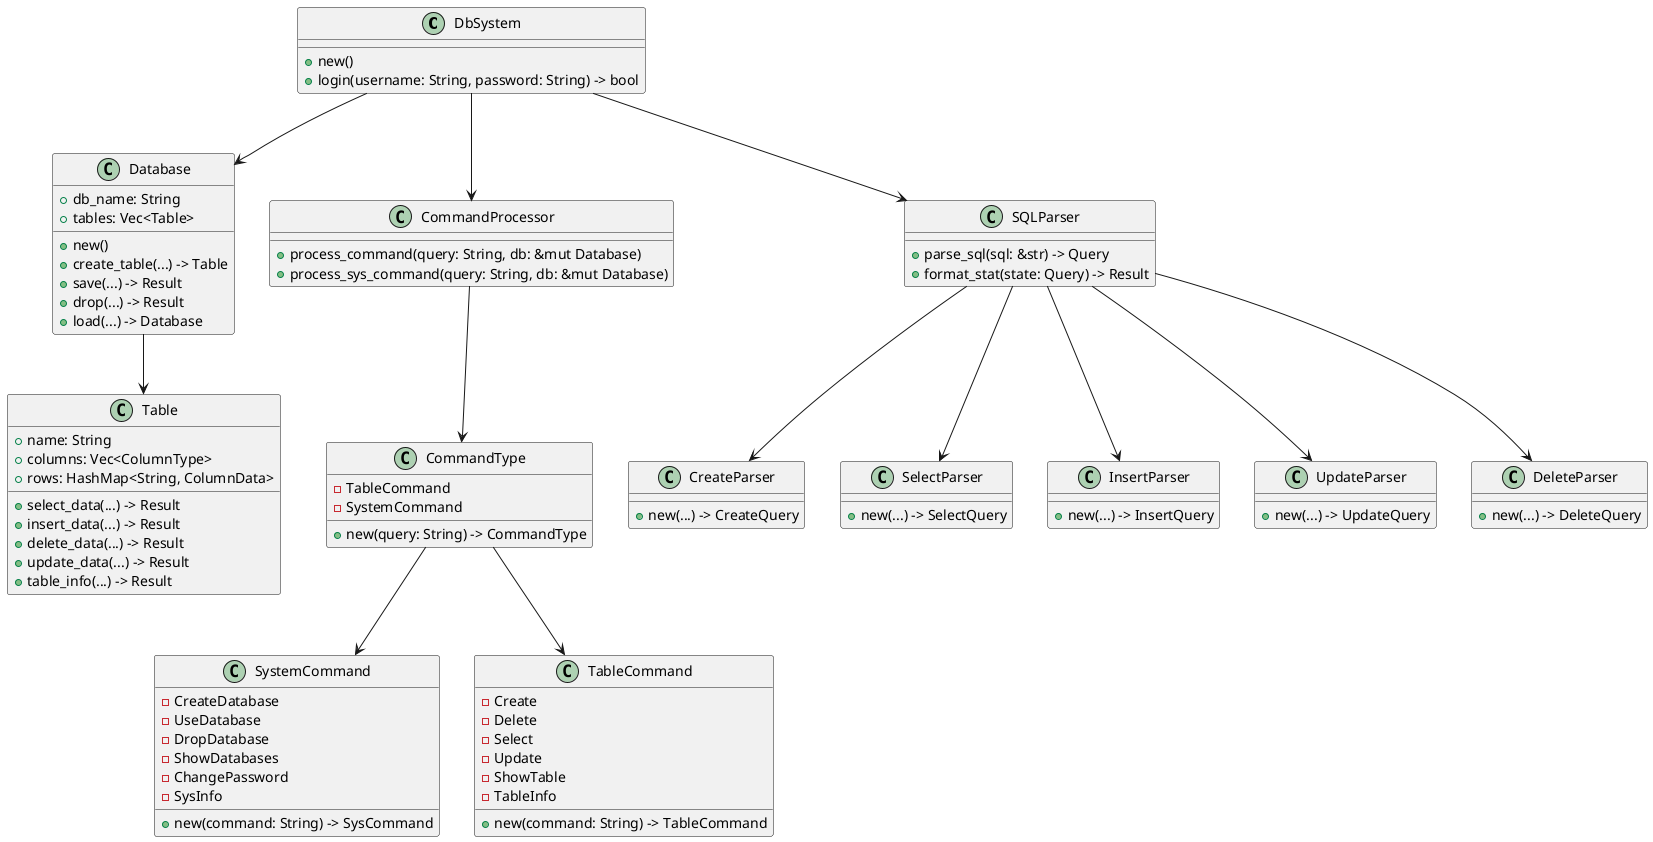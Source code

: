 @startuml

class DbSystem {
  + new()
  + login(username: String, password: String) -> bool
}

class Database {
  + db_name: String
  + tables: Vec<Table>
  + new()
  + create_table(...) -> Table
  + save(...) -> Result
  + drop(...) -> Result
  + load(...) -> Database
}

class Table {
    + name: String
    + columns: Vec<ColumnType>
    + rows: HashMap<String, ColumnData>
    + select_data(...) -> Result
    + insert_data(...) -> Result
    + delete_data(...) -> Result
    + update_data(...) -> Result
    + table_info(...) -> Result
}

class CommandProcessor {
  + process_command(query: String, db: &mut Database)
  + process_sys_command(query: String, db: &mut Database)
}

class CommandType {
    - TableCommand
    - SystemCommand
    + new(query: String) -> CommandType
}

class SystemCommand {
    - CreateDatabase
    - UseDatabase
    - DropDatabase
    - ShowDatabases
    - ChangePassword
    - SysInfo
    + new(command: String) -> SysCommand
}

class TableCommand {
    - Create
    - Delete
    - Select
    - Update
    - ShowTable
    - TableInfo
    + new(command: String) -> TableCommand
}

class SQLParser{
    + parse_sql(sql: &str) -> Query
    + format_stat(state: Query) -> Result
}

class CreateParser{
    + new(...) -> CreateQuery
}

class SelectParser{
    + new(...) -> SelectQuery
}

class InsertParser{
    + new(...) -> InsertQuery
}

class UpdateParser{
    + new(...) -> UpdateQuery
}

class DeleteParser{
    + new(...) -> DeleteQuery
}

'class CreateQuery {
'  + parse_sql(sql: &str) -> Query
'  + format_stat(state: Query) -> Result<CreateQuery, String>
'}
'
'class InsertQuery {
'  + parse_sql(sql: &str) -> Query
'  + format_stat(state: Query) -> Result<InsertQuery, String>
'}
'
'class SelectQuery {
'  + parse_sql(sql: &str) -> Query
'  + format_stat(state: Query) -> Result<SelectQuery, String>
'}

DbSystem --> CommandProcessor
CommandProcessor --> CommandType
CommandType --> SystemCommand
CommandType --> TableCommand
DbSystem --> Database
Database --> Table
DbSystem --> SQLParser
SQLParser --> CreateParser
SQLParser --> SelectParser
SQLParser --> UpdateParser
SQLParser --> DeleteParser
SQLParser --> InsertParser

@enduml
